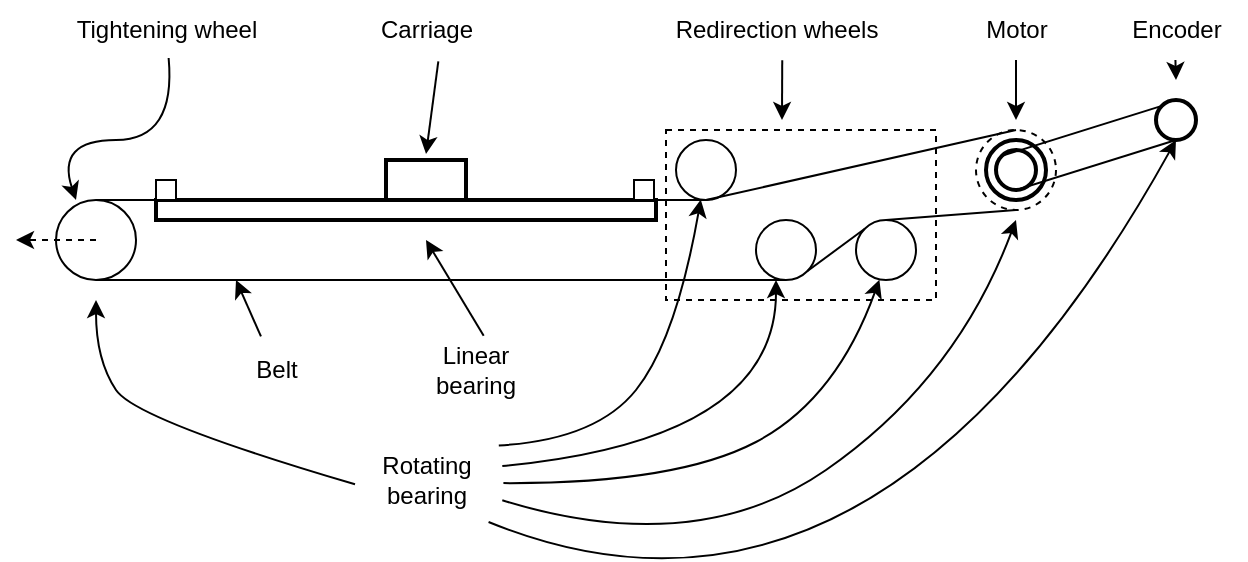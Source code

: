 <mxfile version="20.7.2" type="device"><diagram id="0DFMtlEMeHED3Umt5ZoI" name="Page-1"><mxGraphModel dx="988" dy="557" grid="1" gridSize="10" guides="1" tooltips="1" connect="1" arrows="1" fold="1" page="1" pageScale="1" pageWidth="827" pageHeight="1169" math="0" shadow="0"><root><mxCell id="0"/><mxCell id="1" parent="0"/><mxCell id="MPUBB60tpB9de_Qcdo3z-30" value="" style="rounded=0;whiteSpace=wrap;html=1;dashed=1;strokeWidth=1;" parent="1" vertex="1"><mxGeometry x="425" y="565" width="135" height="85" as="geometry"/></mxCell><mxCell id="MPUBB60tpB9de_Qcdo3z-2" value="" style="ellipse;whiteSpace=wrap;html=1;" parent="1" vertex="1"><mxGeometry x="120" y="600" width="40" height="40" as="geometry"/></mxCell><mxCell id="MPUBB60tpB9de_Qcdo3z-3" value="" style="ellipse;whiteSpace=wrap;html=1;aspect=fixed;" parent="1" vertex="1"><mxGeometry x="470" y="610" width="30" height="30" as="geometry"/></mxCell><mxCell id="MPUBB60tpB9de_Qcdo3z-4" value="" style="ellipse;whiteSpace=wrap;html=1;aspect=fixed;" parent="1" vertex="1"><mxGeometry x="430" y="570" width="30" height="30" as="geometry"/></mxCell><mxCell id="MPUBB60tpB9de_Qcdo3z-5" value="" style="ellipse;whiteSpace=wrap;html=1;aspect=fixed;" parent="1" vertex="1"><mxGeometry x="520" y="610" width="30" height="30" as="geometry"/></mxCell><mxCell id="MPUBB60tpB9de_Qcdo3z-6" value="" style="ellipse;whiteSpace=wrap;html=1;aspect=fixed;dashed=1;" parent="1" vertex="1"><mxGeometry x="580" y="565" width="40" height="40" as="geometry"/></mxCell><mxCell id="MPUBB60tpB9de_Qcdo3z-7" value="" style="ellipse;whiteSpace=wrap;html=1;aspect=fixed;strokeWidth=2;" parent="1" vertex="1"><mxGeometry x="585" y="570" width="30" height="30" as="geometry"/></mxCell><mxCell id="MPUBB60tpB9de_Qcdo3z-8" value="" style="ellipse;whiteSpace=wrap;html=1;aspect=fixed;strokeWidth=2;" parent="1" vertex="1"><mxGeometry x="670" y="550" width="20" height="20" as="geometry"/></mxCell><mxCell id="MPUBB60tpB9de_Qcdo3z-9" value="" style="endArrow=none;html=1;rounded=0;exitX=0.5;exitY=1;exitDx=0;exitDy=0;entryX=0.5;entryY=1;entryDx=0;entryDy=0;" parent="1" source="MPUBB60tpB9de_Qcdo3z-2" target="MPUBB60tpB9de_Qcdo3z-3" edge="1"><mxGeometry width="50" height="50" relative="1" as="geometry"><mxPoint x="340" y="730" as="sourcePoint"/><mxPoint x="390" y="680" as="targetPoint"/></mxGeometry></mxCell><mxCell id="MPUBB60tpB9de_Qcdo3z-10" value="" style="endArrow=none;html=1;rounded=0;exitX=0.5;exitY=0;exitDx=0;exitDy=0;entryX=0.5;entryY=1;entryDx=0;entryDy=0;" parent="1" source="MPUBB60tpB9de_Qcdo3z-2" target="MPUBB60tpB9de_Qcdo3z-4" edge="1"><mxGeometry width="50" height="50" relative="1" as="geometry"><mxPoint x="340" y="730" as="sourcePoint"/><mxPoint x="390" y="680" as="targetPoint"/></mxGeometry></mxCell><mxCell id="MPUBB60tpB9de_Qcdo3z-11" value="" style="endArrow=none;html=1;rounded=0;exitX=0.5;exitY=1;exitDx=0;exitDy=0;entryX=0.5;entryY=0;entryDx=0;entryDy=0;" parent="1" source="MPUBB60tpB9de_Qcdo3z-6" target="MPUBB60tpB9de_Qcdo3z-5" edge="1"><mxGeometry width="50" height="50" relative="1" as="geometry"><mxPoint x="340" y="730" as="sourcePoint"/><mxPoint x="390" y="680" as="targetPoint"/></mxGeometry></mxCell><mxCell id="MPUBB60tpB9de_Qcdo3z-12" value="" style="endArrow=none;html=1;rounded=0;entryX=0;entryY=0;entryDx=0;entryDy=0;exitX=1;exitY=1;exitDx=0;exitDy=0;" parent="1" source="MPUBB60tpB9de_Qcdo3z-3" target="MPUBB60tpB9de_Qcdo3z-5" edge="1"><mxGeometry width="50" height="50" relative="1" as="geometry"><mxPoint x="340" y="730" as="sourcePoint"/><mxPoint x="390" y="680" as="targetPoint"/></mxGeometry></mxCell><mxCell id="MPUBB60tpB9de_Qcdo3z-13" value="" style="endArrow=none;html=1;rounded=0;exitX=0.5;exitY=1;exitDx=0;exitDy=0;entryX=0.5;entryY=0;entryDx=0;entryDy=0;" parent="1" source="MPUBB60tpB9de_Qcdo3z-4" target="MPUBB60tpB9de_Qcdo3z-6" edge="1"><mxGeometry width="50" height="50" relative="1" as="geometry"><mxPoint x="340" y="730" as="sourcePoint"/><mxPoint x="570" y="560" as="targetPoint"/></mxGeometry></mxCell><mxCell id="MPUBB60tpB9de_Qcdo3z-14" value="" style="ellipse;whiteSpace=wrap;html=1;aspect=fixed;strokeWidth=2;" parent="1" vertex="1"><mxGeometry x="590" y="575" width="20" height="20" as="geometry"/></mxCell><mxCell id="MPUBB60tpB9de_Qcdo3z-15" value="" style="endArrow=none;html=1;rounded=0;exitX=0;exitY=0;exitDx=0;exitDy=0;entryX=0;entryY=0;entryDx=0;entryDy=0;" parent="1" source="MPUBB60tpB9de_Qcdo3z-14" target="MPUBB60tpB9de_Qcdo3z-8" edge="1"><mxGeometry width="50" height="50" relative="1" as="geometry"><mxPoint x="340" y="680" as="sourcePoint"/><mxPoint x="670" y="530" as="targetPoint"/></mxGeometry></mxCell><mxCell id="MPUBB60tpB9de_Qcdo3z-16" value="" style="endArrow=none;html=1;rounded=0;entryX=0.5;entryY=1;entryDx=0;entryDy=0;exitX=0.5;exitY=1;exitDx=0;exitDy=0;" parent="1" source="MPUBB60tpB9de_Qcdo3z-14" target="MPUBB60tpB9de_Qcdo3z-8" edge="1"><mxGeometry width="50" height="50" relative="1" as="geometry"><mxPoint x="340" y="680" as="sourcePoint"/><mxPoint x="390" y="630" as="targetPoint"/></mxGeometry></mxCell><mxCell id="MPUBB60tpB9de_Qcdo3z-17" value="" style="rounded=0;whiteSpace=wrap;html=1;strokeWidth=2;" parent="1" vertex="1"><mxGeometry x="285" y="580" width="40" height="20" as="geometry"/></mxCell><mxCell id="MPUBB60tpB9de_Qcdo3z-18" value="Carriage" style="text;html=1;align=center;verticalAlign=middle;resizable=0;points=[];autosize=1;strokeColor=none;fillColor=none;" parent="1" vertex="1"><mxGeometry x="270" y="500" width="70" height="30" as="geometry"/></mxCell><mxCell id="MPUBB60tpB9de_Qcdo3z-19" value="Redirection wheels" style="text;html=1;align=center;verticalAlign=middle;resizable=0;points=[];autosize=1;strokeColor=none;fillColor=none;" parent="1" vertex="1"><mxGeometry x="420" y="500" width="120" height="30" as="geometry"/></mxCell><mxCell id="MPUBB60tpB9de_Qcdo3z-20" value="Motor" style="text;html=1;align=center;verticalAlign=middle;resizable=0;points=[];autosize=1;strokeColor=none;fillColor=none;" parent="1" vertex="1"><mxGeometry x="575" y="500" width="50" height="30" as="geometry"/></mxCell><mxCell id="MPUBB60tpB9de_Qcdo3z-21" value="&lt;div&gt;Encoder&lt;/div&gt;" style="text;html=1;align=center;verticalAlign=middle;resizable=0;points=[];autosize=1;strokeColor=none;fillColor=none;" parent="1" vertex="1"><mxGeometry x="645" y="500" width="70" height="30" as="geometry"/></mxCell><mxCell id="MPUBB60tpB9de_Qcdo3z-22" value="Tightening wheel" style="text;html=1;align=center;verticalAlign=middle;resizable=0;points=[];autosize=1;strokeColor=none;fillColor=none;" parent="1" vertex="1"><mxGeometry x="120" y="500" width="110" height="30" as="geometry"/></mxCell><mxCell id="MPUBB60tpB9de_Qcdo3z-23" value="" style="rounded=0;whiteSpace=wrap;html=1;strokeWidth=2;" parent="1" vertex="1"><mxGeometry x="170" y="600" width="250" height="10" as="geometry"/></mxCell><mxCell id="MPUBB60tpB9de_Qcdo3z-24" value="" style="rounded=0;whiteSpace=wrap;html=1;strokeWidth=1;" parent="1" vertex="1"><mxGeometry x="409" y="590" width="10" height="10" as="geometry"/></mxCell><mxCell id="MPUBB60tpB9de_Qcdo3z-25" value="" style="rounded=0;whiteSpace=wrap;html=1;strokeWidth=1;" parent="1" vertex="1"><mxGeometry x="170" y="590" width="10" height="10" as="geometry"/></mxCell><mxCell id="MPUBB60tpB9de_Qcdo3z-26" value="" style="curved=1;endArrow=classic;html=1;rounded=0;exitX=0.512;exitY=0.967;exitDx=0;exitDy=0;exitPerimeter=0;entryX=0.25;entryY=0;entryDx=0;entryDy=0;entryPerimeter=0;" parent="1" source="MPUBB60tpB9de_Qcdo3z-22" target="MPUBB60tpB9de_Qcdo3z-2" edge="1"><mxGeometry width="50" height="50" relative="1" as="geometry"><mxPoint x="340" y="680" as="sourcePoint"/><mxPoint x="390" y="630" as="targetPoint"/><Array as="points"><mxPoint x="180" y="570"/><mxPoint x="120" y="570"/></Array></mxGeometry></mxCell><mxCell id="MPUBB60tpB9de_Qcdo3z-28" value="" style="endArrow=classic;html=1;rounded=0;entryX=0.5;entryY=0;entryDx=0;entryDy=0;exitX=0.588;exitY=1.024;exitDx=0;exitDy=0;exitPerimeter=0;" parent="1" source="MPUBB60tpB9de_Qcdo3z-18" edge="1"><mxGeometry width="50" height="50" relative="1" as="geometry"><mxPoint x="310.6" y="548.29" as="sourcePoint"/><mxPoint x="305" y="577" as="targetPoint"/></mxGeometry></mxCell><mxCell id="MPUBB60tpB9de_Qcdo3z-31" value="" style="endArrow=classic;html=1;rounded=0;exitX=0.526;exitY=1.005;exitDx=0;exitDy=0;exitPerimeter=0;" parent="1" source="MPUBB60tpB9de_Qcdo3z-19" edge="1"><mxGeometry width="50" height="50" relative="1" as="geometry"><mxPoint x="340" y="680" as="sourcePoint"/><mxPoint x="483" y="560" as="targetPoint"/></mxGeometry></mxCell><mxCell id="MPUBB60tpB9de_Qcdo3z-32" value="" style="endArrow=classic;html=1;rounded=0;" parent="1" edge="1"><mxGeometry width="50" height="50" relative="1" as="geometry"><mxPoint x="600" y="530" as="sourcePoint"/><mxPoint x="600" y="560" as="targetPoint"/></mxGeometry></mxCell><mxCell id="MPUBB60tpB9de_Qcdo3z-33" value="" style="endArrow=classic;html=1;rounded=0;" parent="1" edge="1"><mxGeometry width="50" height="50" relative="1" as="geometry"><mxPoint x="679.71" y="530" as="sourcePoint"/><mxPoint x="680" y="540" as="targetPoint"/></mxGeometry></mxCell><mxCell id="MPUBB60tpB9de_Qcdo3z-34" value="" style="endArrow=classic;html=1;rounded=0;exitX=0.5;exitY=0.5;exitDx=0;exitDy=0;exitPerimeter=0;dashed=1;" parent="1" source="MPUBB60tpB9de_Qcdo3z-2" edge="1"><mxGeometry width="50" height="50" relative="1" as="geometry"><mxPoint x="340" y="680" as="sourcePoint"/><mxPoint x="100" y="620" as="targetPoint"/></mxGeometry></mxCell><mxCell id="MPUBB60tpB9de_Qcdo3z-35" value="&lt;div&gt;Linear&lt;/div&gt;&lt;div&gt;bearing&lt;/div&gt;" style="text;html=1;strokeColor=none;fillColor=none;align=center;verticalAlign=middle;whiteSpace=wrap;rounded=0;dashed=1;strokeWidth=1;" parent="1" vertex="1"><mxGeometry x="300" y="670" width="60" height="30" as="geometry"/></mxCell><mxCell id="MPUBB60tpB9de_Qcdo3z-36" value="&lt;div&gt;Rotating&lt;/div&gt;&lt;div&gt;bearing&lt;/div&gt;" style="text;html=1;align=center;verticalAlign=middle;resizable=0;points=[];autosize=1;strokeColor=none;fillColor=none;" parent="1" vertex="1"><mxGeometry x="270" y="720" width="70" height="40" as="geometry"/></mxCell><mxCell id="MPUBB60tpB9de_Qcdo3z-37" value="" style="curved=1;endArrow=classic;html=1;rounded=0;exitX=-0.007;exitY=0.554;exitDx=0;exitDy=0;exitPerimeter=0;" parent="1" source="MPUBB60tpB9de_Qcdo3z-36" edge="1"><mxGeometry width="50" height="50" relative="1" as="geometry"><mxPoint x="90" y="700" as="sourcePoint"/><mxPoint x="140" y="650" as="targetPoint"/><Array as="points"><mxPoint x="160" y="710"/><mxPoint x="140" y="680"/></Array></mxGeometry></mxCell><mxCell id="MPUBB60tpB9de_Qcdo3z-39" value="" style="endArrow=classic;html=1;rounded=0;exitX=0.564;exitY=-0.071;exitDx=0;exitDy=0;exitPerimeter=0;" parent="1" source="MPUBB60tpB9de_Qcdo3z-35" edge="1"><mxGeometry width="50" height="50" relative="1" as="geometry"><mxPoint x="340" y="680" as="sourcePoint"/><mxPoint x="305" y="620" as="targetPoint"/></mxGeometry></mxCell><mxCell id="MPUBB60tpB9de_Qcdo3z-41" value="" style="curved=1;endArrow=classic;html=1;rounded=0;exitX=1.02;exitY=0.068;exitDx=0;exitDy=0;exitPerimeter=0;" parent="1" source="MPUBB60tpB9de_Qcdo3z-36" target="MPUBB60tpB9de_Qcdo3z-4" edge="1"><mxGeometry width="50" height="50" relative="1" as="geometry"><mxPoint x="340.0" y="882.16" as="sourcePoint"/><mxPoint x="450" y="660" as="targetPoint"/><Array as="points"><mxPoint x="390" y="720"/><mxPoint x="430" y="670"/></Array></mxGeometry></mxCell><mxCell id="MPUBB60tpB9de_Qcdo3z-42" value="" style="curved=1;endArrow=classic;html=1;rounded=0;exitX=1.045;exitY=0.325;exitDx=0;exitDy=0;exitPerimeter=0;" parent="1" source="MPUBB60tpB9de_Qcdo3z-36" edge="1"><mxGeometry width="50" height="50" relative="1" as="geometry"><mxPoint x="346.26" y="758.44" as="sourcePoint"/><mxPoint x="480" y="640" as="targetPoint"/><Array as="points"><mxPoint x="480" y="720"/></Array></mxGeometry></mxCell><mxCell id="MPUBB60tpB9de_Qcdo3z-43" value="" style="curved=1;endArrow=classic;html=1;rounded=0;exitX=1.053;exitY=0.539;exitDx=0;exitDy=0;exitPerimeter=0;entryX=0.39;entryY=0.995;entryDx=0;entryDy=0;entryPerimeter=0;" parent="1" source="MPUBB60tpB9de_Qcdo3z-36" target="MPUBB60tpB9de_Qcdo3z-5" edge="1"><mxGeometry width="50" height="50" relative="1" as="geometry"><mxPoint x="356.26" y="768.44" as="sourcePoint"/><mxPoint x="510" y="700" as="targetPoint"/><Array as="points"><mxPoint x="430" y="742"/><mxPoint x="510" y="700"/></Array></mxGeometry></mxCell><mxCell id="MPUBB60tpB9de_Qcdo3z-44" value="" style="curved=1;endArrow=classic;html=1;rounded=0;exitX=1.045;exitY=0.754;exitDx=0;exitDy=0;exitPerimeter=0;" parent="1" source="MPUBB60tpB9de_Qcdo3z-36" edge="1"><mxGeometry width="50" height="50" relative="1" as="geometry"><mxPoint x="340.0" y="852.59" as="sourcePoint"/><mxPoint x="600" y="610" as="targetPoint"/><Array as="points"><mxPoint x="440" y="780"/><mxPoint x="570" y="690"/></Array></mxGeometry></mxCell><mxCell id="MPUBB60tpB9de_Qcdo3z-45" value="" style="curved=1;endArrow=classic;html=1;rounded=0;exitX=0.947;exitY=1.025;exitDx=0;exitDy=0;exitPerimeter=0;" parent="1" source="MPUBB60tpB9de_Qcdo3z-36" edge="1"><mxGeometry width="50" height="50" relative="1" as="geometry"><mxPoint x="396.45" y="942.59" as="sourcePoint"/><mxPoint x="680" y="570" as="targetPoint"/><Array as="points"><mxPoint x="530" y="840"/></Array></mxGeometry></mxCell><mxCell id="vuPgjpRlu-DoZMSUEsiP-1" value="Belt" style="text;html=1;align=center;verticalAlign=middle;resizable=0;points=[];autosize=1;strokeColor=none;fillColor=none;" vertex="1" parent="1"><mxGeometry x="210" y="670" width="40" height="30" as="geometry"/></mxCell><mxCell id="vuPgjpRlu-DoZMSUEsiP-2" value="" style="endArrow=classic;html=1;rounded=0;exitX=0.312;exitY=-0.059;exitDx=0;exitDy=0;exitPerimeter=0;" edge="1" parent="1" source="vuPgjpRlu-DoZMSUEsiP-1"><mxGeometry width="50" height="50" relative="1" as="geometry"><mxPoint x="343.84" y="677.87" as="sourcePoint"/><mxPoint x="210" y="640" as="targetPoint"/></mxGeometry></mxCell></root></mxGraphModel></diagram></mxfile>